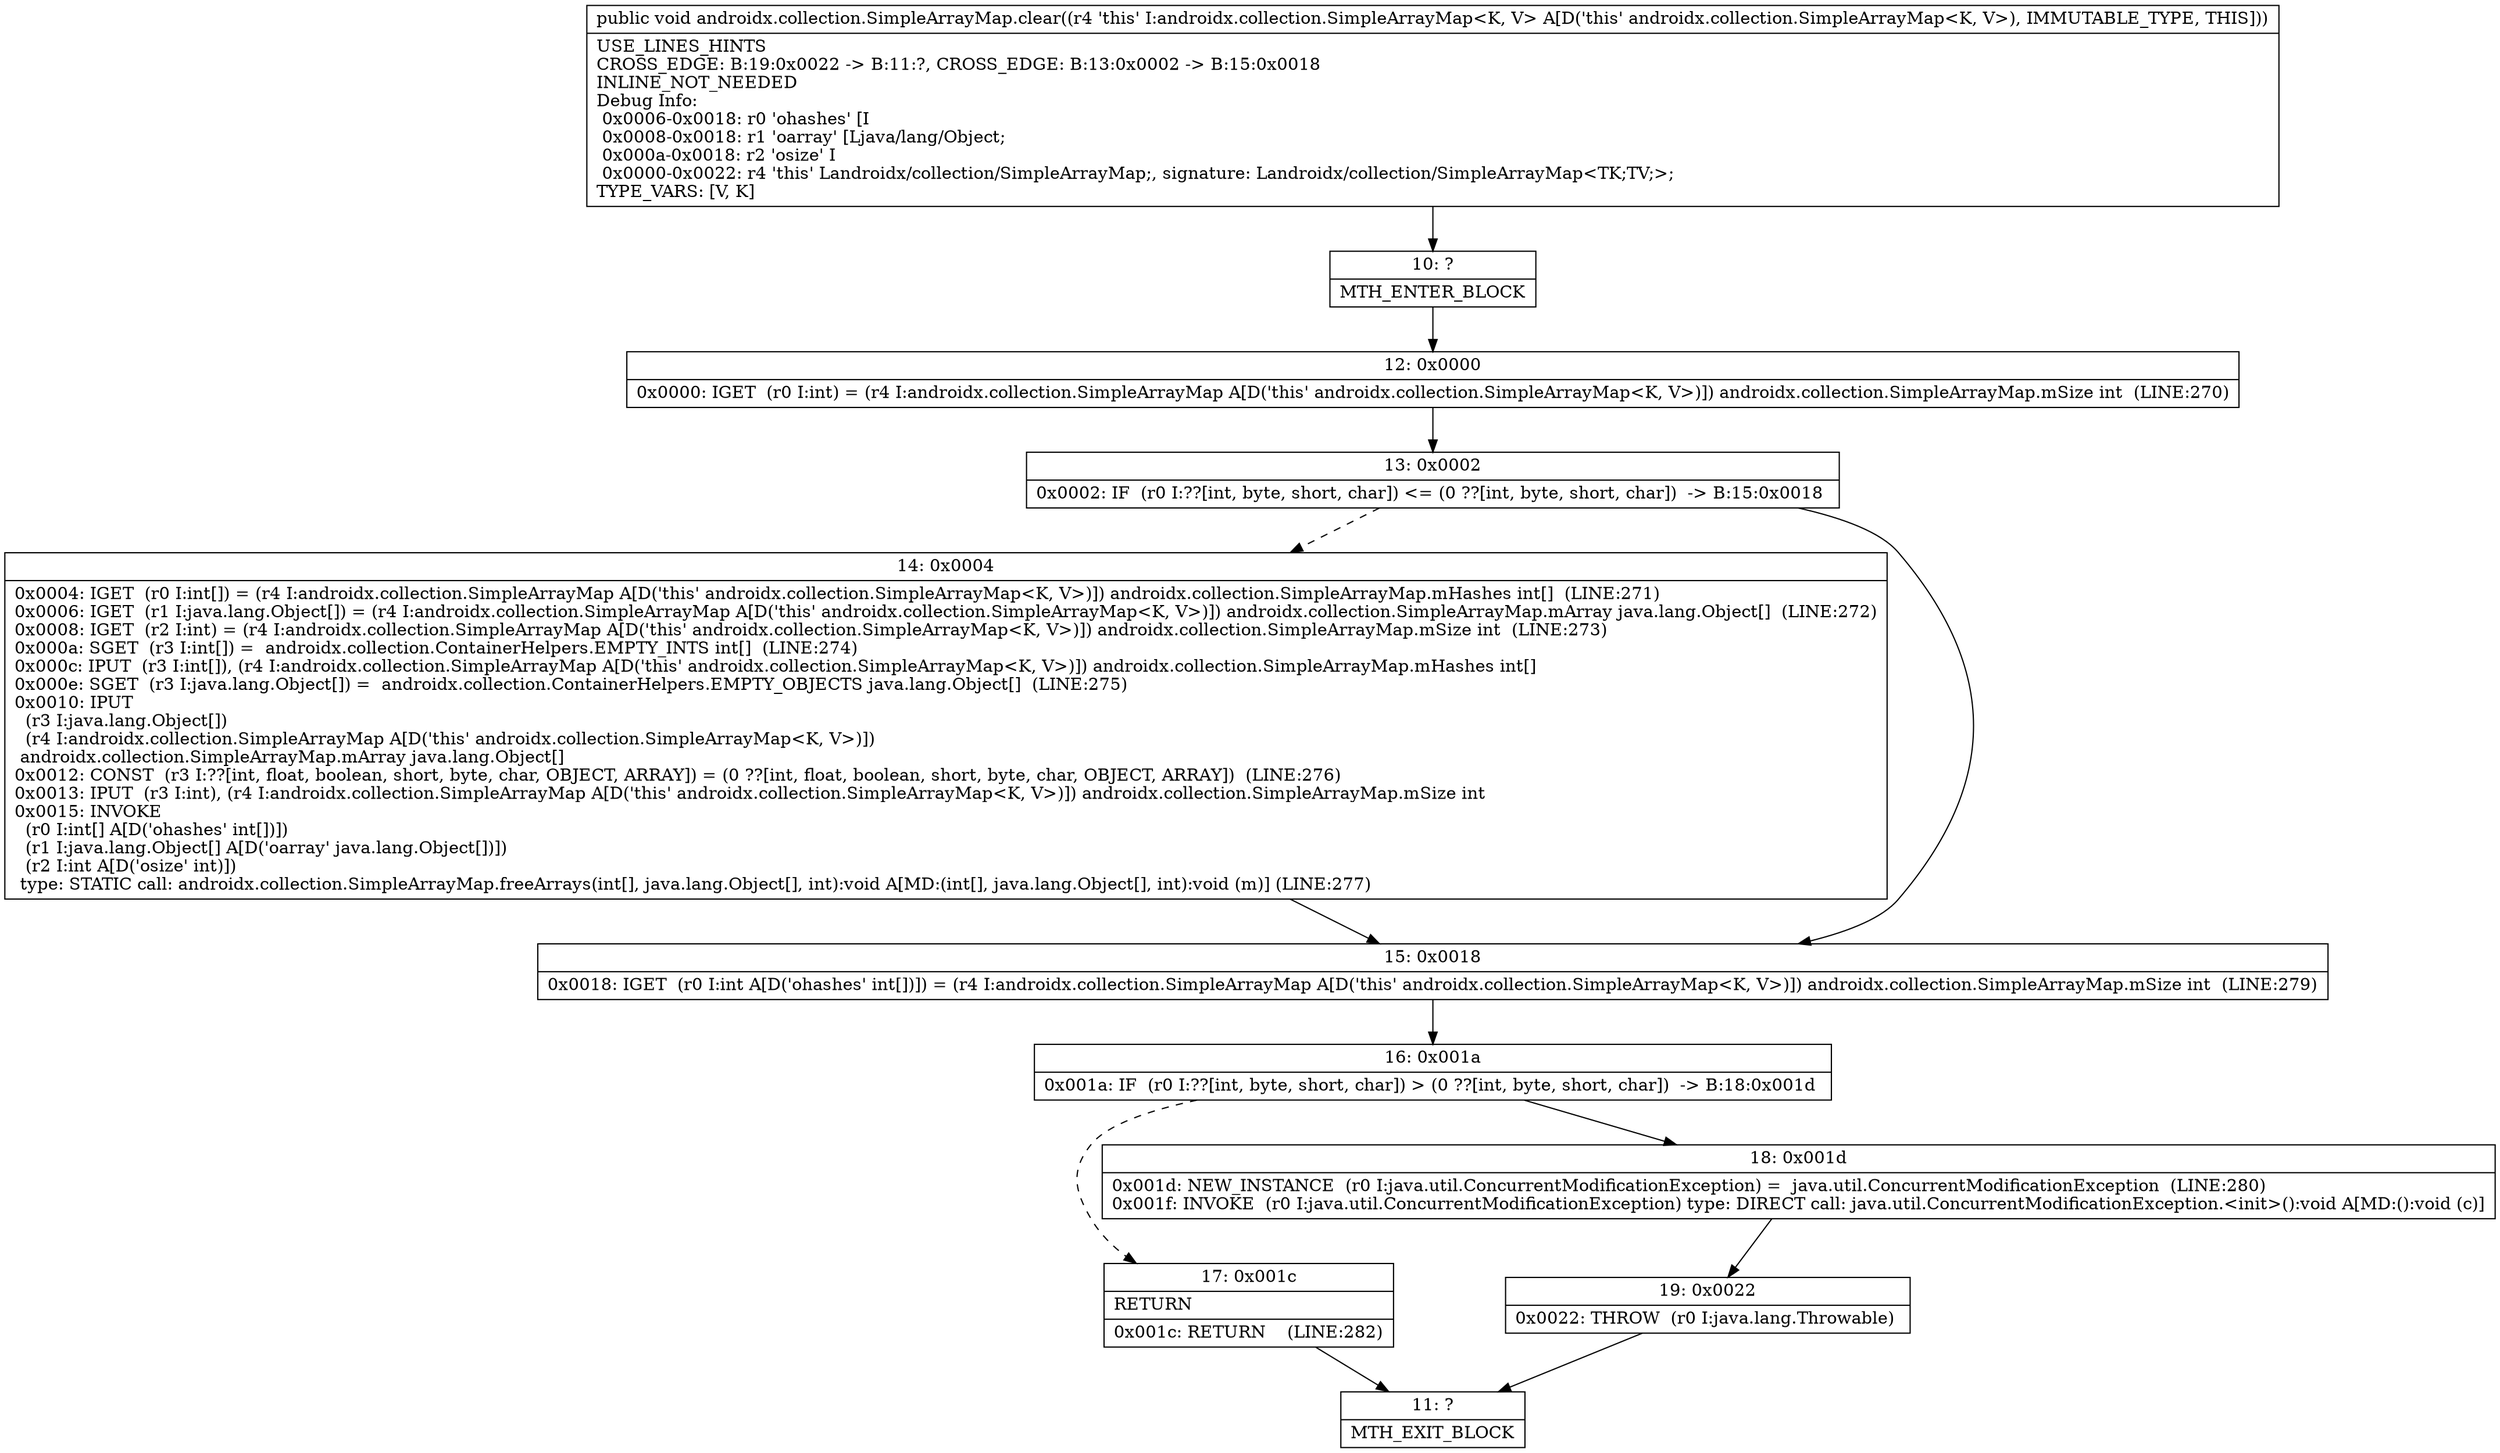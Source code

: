 digraph "CFG forandroidx.collection.SimpleArrayMap.clear()V" {
Node_10 [shape=record,label="{10\:\ ?|MTH_ENTER_BLOCK\l}"];
Node_12 [shape=record,label="{12\:\ 0x0000|0x0000: IGET  (r0 I:int) = (r4 I:androidx.collection.SimpleArrayMap A[D('this' androidx.collection.SimpleArrayMap\<K, V\>)]) androidx.collection.SimpleArrayMap.mSize int  (LINE:270)\l}"];
Node_13 [shape=record,label="{13\:\ 0x0002|0x0002: IF  (r0 I:??[int, byte, short, char]) \<= (0 ??[int, byte, short, char])  \-\> B:15:0x0018 \l}"];
Node_14 [shape=record,label="{14\:\ 0x0004|0x0004: IGET  (r0 I:int[]) = (r4 I:androidx.collection.SimpleArrayMap A[D('this' androidx.collection.SimpleArrayMap\<K, V\>)]) androidx.collection.SimpleArrayMap.mHashes int[]  (LINE:271)\l0x0006: IGET  (r1 I:java.lang.Object[]) = (r4 I:androidx.collection.SimpleArrayMap A[D('this' androidx.collection.SimpleArrayMap\<K, V\>)]) androidx.collection.SimpleArrayMap.mArray java.lang.Object[]  (LINE:272)\l0x0008: IGET  (r2 I:int) = (r4 I:androidx.collection.SimpleArrayMap A[D('this' androidx.collection.SimpleArrayMap\<K, V\>)]) androidx.collection.SimpleArrayMap.mSize int  (LINE:273)\l0x000a: SGET  (r3 I:int[]) =  androidx.collection.ContainerHelpers.EMPTY_INTS int[]  (LINE:274)\l0x000c: IPUT  (r3 I:int[]), (r4 I:androidx.collection.SimpleArrayMap A[D('this' androidx.collection.SimpleArrayMap\<K, V\>)]) androidx.collection.SimpleArrayMap.mHashes int[] \l0x000e: SGET  (r3 I:java.lang.Object[]) =  androidx.collection.ContainerHelpers.EMPTY_OBJECTS java.lang.Object[]  (LINE:275)\l0x0010: IPUT  \l  (r3 I:java.lang.Object[])\l  (r4 I:androidx.collection.SimpleArrayMap A[D('this' androidx.collection.SimpleArrayMap\<K, V\>)])\l androidx.collection.SimpleArrayMap.mArray java.lang.Object[] \l0x0012: CONST  (r3 I:??[int, float, boolean, short, byte, char, OBJECT, ARRAY]) = (0 ??[int, float, boolean, short, byte, char, OBJECT, ARRAY])  (LINE:276)\l0x0013: IPUT  (r3 I:int), (r4 I:androidx.collection.SimpleArrayMap A[D('this' androidx.collection.SimpleArrayMap\<K, V\>)]) androidx.collection.SimpleArrayMap.mSize int \l0x0015: INVOKE  \l  (r0 I:int[] A[D('ohashes' int[])])\l  (r1 I:java.lang.Object[] A[D('oarray' java.lang.Object[])])\l  (r2 I:int A[D('osize' int)])\l type: STATIC call: androidx.collection.SimpleArrayMap.freeArrays(int[], java.lang.Object[], int):void A[MD:(int[], java.lang.Object[], int):void (m)] (LINE:277)\l}"];
Node_15 [shape=record,label="{15\:\ 0x0018|0x0018: IGET  (r0 I:int A[D('ohashes' int[])]) = (r4 I:androidx.collection.SimpleArrayMap A[D('this' androidx.collection.SimpleArrayMap\<K, V\>)]) androidx.collection.SimpleArrayMap.mSize int  (LINE:279)\l}"];
Node_16 [shape=record,label="{16\:\ 0x001a|0x001a: IF  (r0 I:??[int, byte, short, char]) \> (0 ??[int, byte, short, char])  \-\> B:18:0x001d \l}"];
Node_17 [shape=record,label="{17\:\ 0x001c|RETURN\l|0x001c: RETURN    (LINE:282)\l}"];
Node_11 [shape=record,label="{11\:\ ?|MTH_EXIT_BLOCK\l}"];
Node_18 [shape=record,label="{18\:\ 0x001d|0x001d: NEW_INSTANCE  (r0 I:java.util.ConcurrentModificationException) =  java.util.ConcurrentModificationException  (LINE:280)\l0x001f: INVOKE  (r0 I:java.util.ConcurrentModificationException) type: DIRECT call: java.util.ConcurrentModificationException.\<init\>():void A[MD:():void (c)]\l}"];
Node_19 [shape=record,label="{19\:\ 0x0022|0x0022: THROW  (r0 I:java.lang.Throwable) \l}"];
MethodNode[shape=record,label="{public void androidx.collection.SimpleArrayMap.clear((r4 'this' I:androidx.collection.SimpleArrayMap\<K, V\> A[D('this' androidx.collection.SimpleArrayMap\<K, V\>), IMMUTABLE_TYPE, THIS]))  | USE_LINES_HINTS\lCROSS_EDGE: B:19:0x0022 \-\> B:11:?, CROSS_EDGE: B:13:0x0002 \-\> B:15:0x0018\lINLINE_NOT_NEEDED\lDebug Info:\l  0x0006\-0x0018: r0 'ohashes' [I\l  0x0008\-0x0018: r1 'oarray' [Ljava\/lang\/Object;\l  0x000a\-0x0018: r2 'osize' I\l  0x0000\-0x0022: r4 'this' Landroidx\/collection\/SimpleArrayMap;, signature: Landroidx\/collection\/SimpleArrayMap\<TK;TV;\>;\lTYPE_VARS: [V, K]\l}"];
MethodNode -> Node_10;Node_10 -> Node_12;
Node_12 -> Node_13;
Node_13 -> Node_14[style=dashed];
Node_13 -> Node_15;
Node_14 -> Node_15;
Node_15 -> Node_16;
Node_16 -> Node_17[style=dashed];
Node_16 -> Node_18;
Node_17 -> Node_11;
Node_18 -> Node_19;
Node_19 -> Node_11;
}

